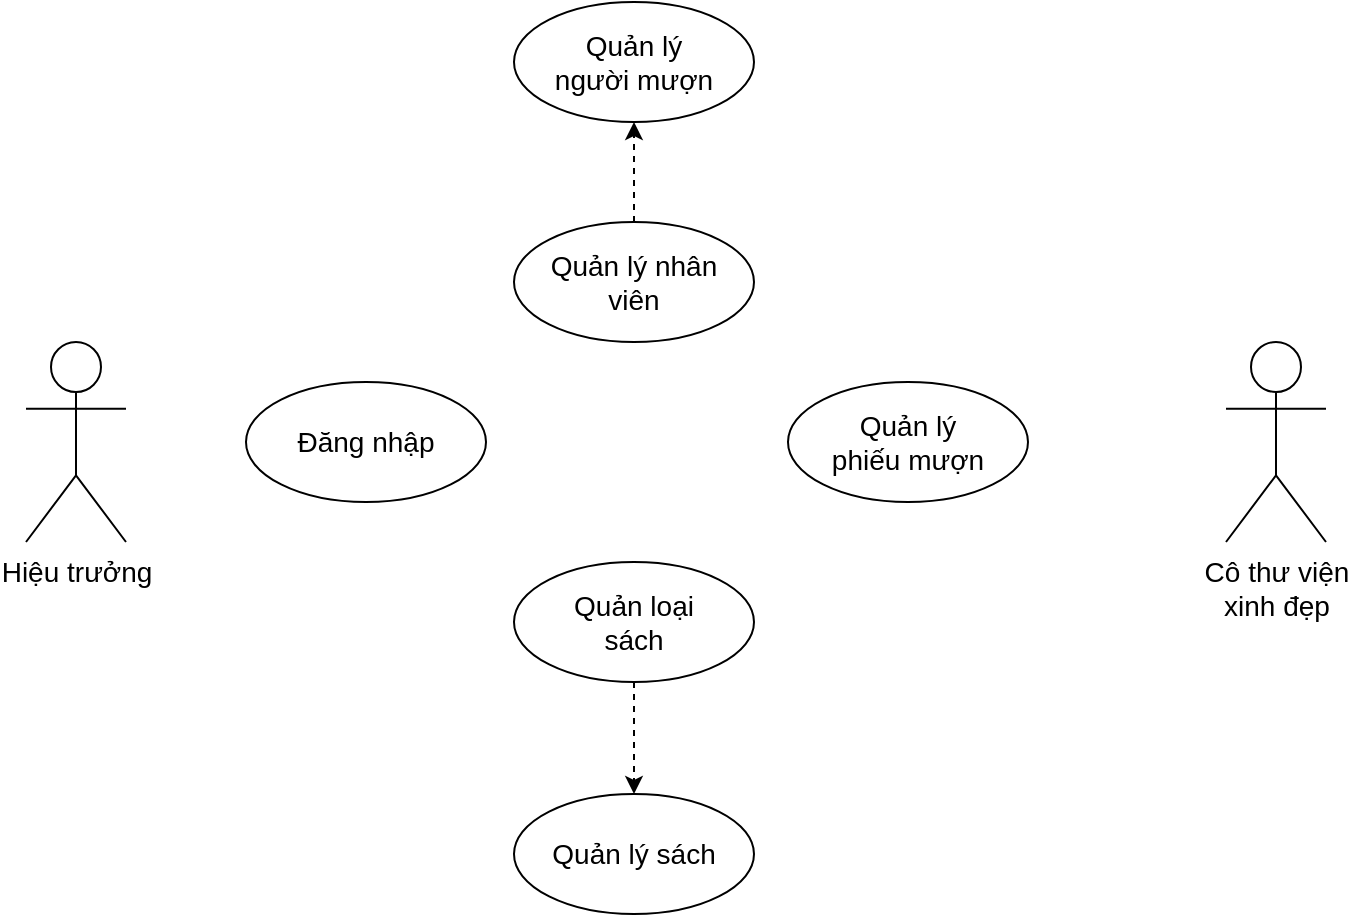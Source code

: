 <mxfile version="15.6.6" type="github">
  <diagram id="GBJeokmdrCC2gT9NmFFP" name="Chức năng tổng quan">
    <mxGraphModel dx="834" dy="419" grid="1" gridSize="10" guides="1" tooltips="1" connect="1" arrows="1" fold="1" page="1" pageScale="1" pageWidth="827" pageHeight="1169" math="0" shadow="0">
      <root>
        <mxCell id="0" />
        <mxCell id="1" parent="0" />
        <mxCell id="V0e8xGoyZVRUdur8J4RT-3" style="rounded=0;orthogonalLoop=1;jettySize=auto;html=1;entryX=0.5;entryY=0;entryDx=0;entryDy=0;fontSize=14;fontColor=default;dashed=1;strokeColor=default;labelBackgroundColor=default;spacing=18;fillColor=default;" edge="1" parent="1" source="V0e8xGoyZVRUdur8J4RT-1" target="V0e8xGoyZVRUdur8J4RT-2">
          <mxGeometry relative="1" as="geometry" />
        </mxCell>
        <mxCell id="V0e8xGoyZVRUdur8J4RT-1" value="&lt;font style=&quot;font-size: 14px&quot;&gt;Quản loại sách&lt;br&gt;&lt;/font&gt;" style="ellipse;whiteSpace=wrap;html=1;fillColor=default;strokeColor=default;fontColor=default;labelBackgroundColor=default;spacing=18;" vertex="1" parent="1">
          <mxGeometry x="354" y="620" width="120" height="60" as="geometry" />
        </mxCell>
        <mxCell id="V0e8xGoyZVRUdur8J4RT-2" value="&lt;font style=&quot;font-size: 14px&quot;&gt;Quản lý sách&lt;br&gt;&lt;/font&gt;" style="ellipse;whiteSpace=wrap;html=1;fillColor=default;strokeColor=default;fontColor=default;labelBackgroundColor=default;spacing=18;" vertex="1" parent="1">
          <mxGeometry x="354" y="736" width="120" height="60" as="geometry" />
        </mxCell>
        <mxCell id="V0e8xGoyZVRUdur8J4RT-7" value="&lt;font style=&quot;font-size: 14px&quot;&gt;Quản lý người mượn&lt;br&gt;&lt;/font&gt;" style="ellipse;whiteSpace=wrap;html=1;fillColor=default;strokeColor=default;fontColor=default;labelBackgroundColor=default;spacing=18;" vertex="1" parent="1">
          <mxGeometry x="354" y="340" width="120" height="60" as="geometry" />
        </mxCell>
        <mxCell id="V0e8xGoyZVRUdur8J4RT-9" value="&lt;font style=&quot;font-size: 14px&quot;&gt;Quản lý phiếu mượn&lt;br&gt;&lt;/font&gt;" style="ellipse;whiteSpace=wrap;html=1;fillColor=default;strokeColor=default;fontColor=default;labelBackgroundColor=default;spacing=18;" vertex="1" parent="1">
          <mxGeometry x="491" y="530" width="120" height="60" as="geometry" />
        </mxCell>
        <mxCell id="V0e8xGoyZVRUdur8J4RT-13" style="edgeStyle=none;rounded=0;orthogonalLoop=1;jettySize=auto;html=1;entryX=0.5;entryY=1;entryDx=0;entryDy=0;dashed=1;labelBackgroundColor=default;fontSize=14;fontColor=default;strokeColor=default;fillColor=default;" edge="1" parent="1" source="V0e8xGoyZVRUdur8J4RT-11" target="V0e8xGoyZVRUdur8J4RT-7">
          <mxGeometry relative="1" as="geometry" />
        </mxCell>
        <mxCell id="V0e8xGoyZVRUdur8J4RT-11" value="&lt;font style=&quot;font-size: 14px&quot;&gt;Quản lý nhân viên&lt;br&gt;&lt;/font&gt;" style="ellipse;whiteSpace=wrap;html=1;fillColor=default;strokeColor=default;fontColor=default;labelBackgroundColor=default;spacing=18;" vertex="1" parent="1">
          <mxGeometry x="354" y="450" width="120" height="60" as="geometry" />
        </mxCell>
        <mxCell id="V0e8xGoyZVRUdur8J4RT-14" value="&lt;font style=&quot;font-size: 14px&quot;&gt;Đăng nhập&lt;br&gt;&lt;/font&gt;" style="ellipse;whiteSpace=wrap;html=1;fillColor=default;strokeColor=default;fontColor=default;labelBackgroundColor=default;spacing=18;" vertex="1" parent="1">
          <mxGeometry x="220" y="530" width="120" height="60" as="geometry" />
        </mxCell>
        <mxCell id="V0e8xGoyZVRUdur8J4RT-15" value="Hiệu trưởng" style="shape=umlActor;verticalLabelPosition=bottom;verticalAlign=top;html=1;outlineConnect=0;labelBackgroundColor=default;fontSize=14;fontColor=default;strokeColor=default;fillColor=default;" vertex="1" parent="1">
          <mxGeometry x="110" y="510" width="50" height="100" as="geometry" />
        </mxCell>
        <mxCell id="V0e8xGoyZVRUdur8J4RT-16" value="Cô thư viện&lt;br&gt;xinh đẹp" style="shape=umlActor;verticalLabelPosition=bottom;verticalAlign=top;html=1;outlineConnect=0;labelBackgroundColor=default;fontSize=14;fontColor=default;strokeColor=default;fillColor=default;" vertex="1" parent="1">
          <mxGeometry x="710" y="510" width="50" height="100" as="geometry" />
        </mxCell>
      </root>
    </mxGraphModel>
  </diagram>
</mxfile>
